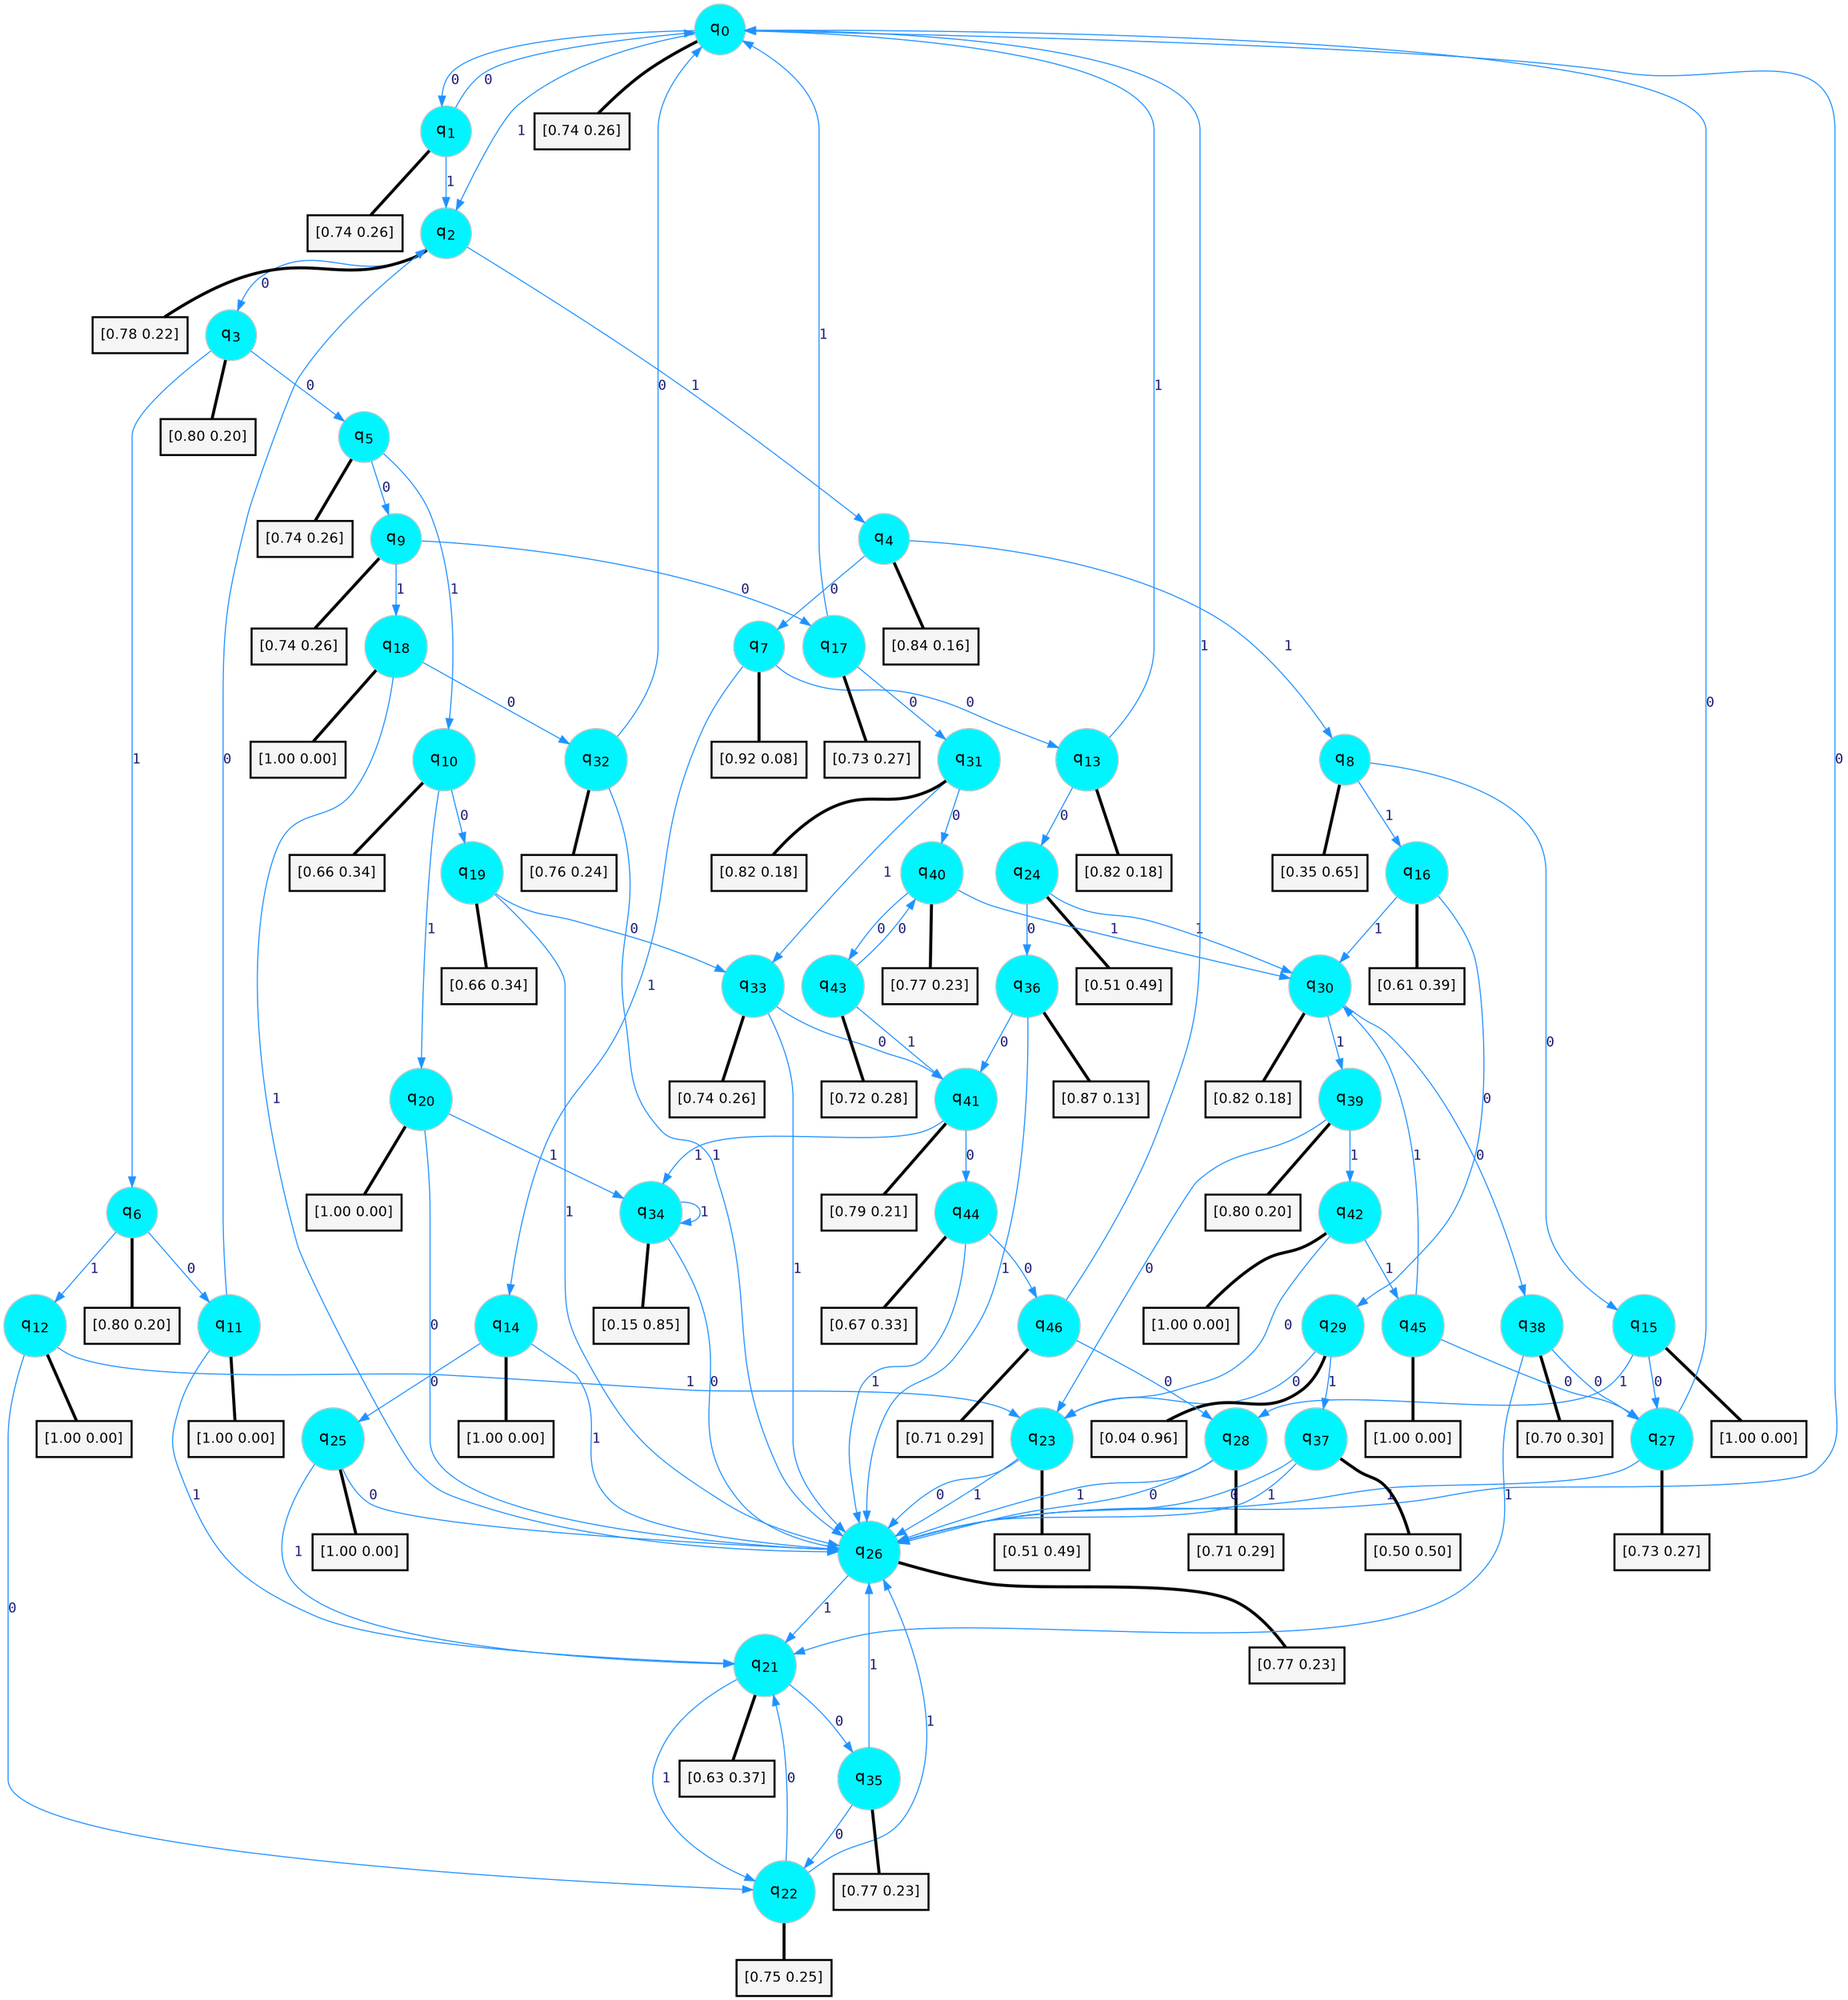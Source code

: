 digraph G {
graph [
bgcolor=transparent, dpi=300, rankdir=TD, size="40,25"];
node [
color=gray, fillcolor=turquoise1, fontcolor=black, fontname=Helvetica, fontsize=16, fontweight=bold, shape=circle, style=filled];
edge [
arrowsize=1, color=dodgerblue1, fontcolor=midnightblue, fontname=courier, fontweight=bold, penwidth=1, style=solid, weight=20];
0[label=<q<SUB>0</SUB>>];
1[label=<q<SUB>1</SUB>>];
2[label=<q<SUB>2</SUB>>];
3[label=<q<SUB>3</SUB>>];
4[label=<q<SUB>4</SUB>>];
5[label=<q<SUB>5</SUB>>];
6[label=<q<SUB>6</SUB>>];
7[label=<q<SUB>7</SUB>>];
8[label=<q<SUB>8</SUB>>];
9[label=<q<SUB>9</SUB>>];
10[label=<q<SUB>10</SUB>>];
11[label=<q<SUB>11</SUB>>];
12[label=<q<SUB>12</SUB>>];
13[label=<q<SUB>13</SUB>>];
14[label=<q<SUB>14</SUB>>];
15[label=<q<SUB>15</SUB>>];
16[label=<q<SUB>16</SUB>>];
17[label=<q<SUB>17</SUB>>];
18[label=<q<SUB>18</SUB>>];
19[label=<q<SUB>19</SUB>>];
20[label=<q<SUB>20</SUB>>];
21[label=<q<SUB>21</SUB>>];
22[label=<q<SUB>22</SUB>>];
23[label=<q<SUB>23</SUB>>];
24[label=<q<SUB>24</SUB>>];
25[label=<q<SUB>25</SUB>>];
26[label=<q<SUB>26</SUB>>];
27[label=<q<SUB>27</SUB>>];
28[label=<q<SUB>28</SUB>>];
29[label=<q<SUB>29</SUB>>];
30[label=<q<SUB>30</SUB>>];
31[label=<q<SUB>31</SUB>>];
32[label=<q<SUB>32</SUB>>];
33[label=<q<SUB>33</SUB>>];
34[label=<q<SUB>34</SUB>>];
35[label=<q<SUB>35</SUB>>];
36[label=<q<SUB>36</SUB>>];
37[label=<q<SUB>37</SUB>>];
38[label=<q<SUB>38</SUB>>];
39[label=<q<SUB>39</SUB>>];
40[label=<q<SUB>40</SUB>>];
41[label=<q<SUB>41</SUB>>];
42[label=<q<SUB>42</SUB>>];
43[label=<q<SUB>43</SUB>>];
44[label=<q<SUB>44</SUB>>];
45[label=<q<SUB>45</SUB>>];
46[label=<q<SUB>46</SUB>>];
47[label="[0.74 0.26]", shape=box,fontcolor=black, fontname=Helvetica, fontsize=14, penwidth=2, fillcolor=whitesmoke,color=black];
48[label="[0.74 0.26]", shape=box,fontcolor=black, fontname=Helvetica, fontsize=14, penwidth=2, fillcolor=whitesmoke,color=black];
49[label="[0.78 0.22]", shape=box,fontcolor=black, fontname=Helvetica, fontsize=14, penwidth=2, fillcolor=whitesmoke,color=black];
50[label="[0.80 0.20]", shape=box,fontcolor=black, fontname=Helvetica, fontsize=14, penwidth=2, fillcolor=whitesmoke,color=black];
51[label="[0.84 0.16]", shape=box,fontcolor=black, fontname=Helvetica, fontsize=14, penwidth=2, fillcolor=whitesmoke,color=black];
52[label="[0.74 0.26]", shape=box,fontcolor=black, fontname=Helvetica, fontsize=14, penwidth=2, fillcolor=whitesmoke,color=black];
53[label="[0.80 0.20]", shape=box,fontcolor=black, fontname=Helvetica, fontsize=14, penwidth=2, fillcolor=whitesmoke,color=black];
54[label="[0.92 0.08]", shape=box,fontcolor=black, fontname=Helvetica, fontsize=14, penwidth=2, fillcolor=whitesmoke,color=black];
55[label="[0.35 0.65]", shape=box,fontcolor=black, fontname=Helvetica, fontsize=14, penwidth=2, fillcolor=whitesmoke,color=black];
56[label="[0.74 0.26]", shape=box,fontcolor=black, fontname=Helvetica, fontsize=14, penwidth=2, fillcolor=whitesmoke,color=black];
57[label="[0.66 0.34]", shape=box,fontcolor=black, fontname=Helvetica, fontsize=14, penwidth=2, fillcolor=whitesmoke,color=black];
58[label="[1.00 0.00]", shape=box,fontcolor=black, fontname=Helvetica, fontsize=14, penwidth=2, fillcolor=whitesmoke,color=black];
59[label="[1.00 0.00]", shape=box,fontcolor=black, fontname=Helvetica, fontsize=14, penwidth=2, fillcolor=whitesmoke,color=black];
60[label="[0.82 0.18]", shape=box,fontcolor=black, fontname=Helvetica, fontsize=14, penwidth=2, fillcolor=whitesmoke,color=black];
61[label="[1.00 0.00]", shape=box,fontcolor=black, fontname=Helvetica, fontsize=14, penwidth=2, fillcolor=whitesmoke,color=black];
62[label="[1.00 0.00]", shape=box,fontcolor=black, fontname=Helvetica, fontsize=14, penwidth=2, fillcolor=whitesmoke,color=black];
63[label="[0.61 0.39]", shape=box,fontcolor=black, fontname=Helvetica, fontsize=14, penwidth=2, fillcolor=whitesmoke,color=black];
64[label="[0.73 0.27]", shape=box,fontcolor=black, fontname=Helvetica, fontsize=14, penwidth=2, fillcolor=whitesmoke,color=black];
65[label="[1.00 0.00]", shape=box,fontcolor=black, fontname=Helvetica, fontsize=14, penwidth=2, fillcolor=whitesmoke,color=black];
66[label="[0.66 0.34]", shape=box,fontcolor=black, fontname=Helvetica, fontsize=14, penwidth=2, fillcolor=whitesmoke,color=black];
67[label="[1.00 0.00]", shape=box,fontcolor=black, fontname=Helvetica, fontsize=14, penwidth=2, fillcolor=whitesmoke,color=black];
68[label="[0.63 0.37]", shape=box,fontcolor=black, fontname=Helvetica, fontsize=14, penwidth=2, fillcolor=whitesmoke,color=black];
69[label="[0.75 0.25]", shape=box,fontcolor=black, fontname=Helvetica, fontsize=14, penwidth=2, fillcolor=whitesmoke,color=black];
70[label="[0.51 0.49]", shape=box,fontcolor=black, fontname=Helvetica, fontsize=14, penwidth=2, fillcolor=whitesmoke,color=black];
71[label="[0.51 0.49]", shape=box,fontcolor=black, fontname=Helvetica, fontsize=14, penwidth=2, fillcolor=whitesmoke,color=black];
72[label="[1.00 0.00]", shape=box,fontcolor=black, fontname=Helvetica, fontsize=14, penwidth=2, fillcolor=whitesmoke,color=black];
73[label="[0.77 0.23]", shape=box,fontcolor=black, fontname=Helvetica, fontsize=14, penwidth=2, fillcolor=whitesmoke,color=black];
74[label="[0.73 0.27]", shape=box,fontcolor=black, fontname=Helvetica, fontsize=14, penwidth=2, fillcolor=whitesmoke,color=black];
75[label="[0.71 0.29]", shape=box,fontcolor=black, fontname=Helvetica, fontsize=14, penwidth=2, fillcolor=whitesmoke,color=black];
76[label="[0.04 0.96]", shape=box,fontcolor=black, fontname=Helvetica, fontsize=14, penwidth=2, fillcolor=whitesmoke,color=black];
77[label="[0.82 0.18]", shape=box,fontcolor=black, fontname=Helvetica, fontsize=14, penwidth=2, fillcolor=whitesmoke,color=black];
78[label="[0.82 0.18]", shape=box,fontcolor=black, fontname=Helvetica, fontsize=14, penwidth=2, fillcolor=whitesmoke,color=black];
79[label="[0.76 0.24]", shape=box,fontcolor=black, fontname=Helvetica, fontsize=14, penwidth=2, fillcolor=whitesmoke,color=black];
80[label="[0.74 0.26]", shape=box,fontcolor=black, fontname=Helvetica, fontsize=14, penwidth=2, fillcolor=whitesmoke,color=black];
81[label="[0.15 0.85]", shape=box,fontcolor=black, fontname=Helvetica, fontsize=14, penwidth=2, fillcolor=whitesmoke,color=black];
82[label="[0.77 0.23]", shape=box,fontcolor=black, fontname=Helvetica, fontsize=14, penwidth=2, fillcolor=whitesmoke,color=black];
83[label="[0.87 0.13]", shape=box,fontcolor=black, fontname=Helvetica, fontsize=14, penwidth=2, fillcolor=whitesmoke,color=black];
84[label="[0.50 0.50]", shape=box,fontcolor=black, fontname=Helvetica, fontsize=14, penwidth=2, fillcolor=whitesmoke,color=black];
85[label="[0.70 0.30]", shape=box,fontcolor=black, fontname=Helvetica, fontsize=14, penwidth=2, fillcolor=whitesmoke,color=black];
86[label="[0.80 0.20]", shape=box,fontcolor=black, fontname=Helvetica, fontsize=14, penwidth=2, fillcolor=whitesmoke,color=black];
87[label="[0.77 0.23]", shape=box,fontcolor=black, fontname=Helvetica, fontsize=14, penwidth=2, fillcolor=whitesmoke,color=black];
88[label="[0.79 0.21]", shape=box,fontcolor=black, fontname=Helvetica, fontsize=14, penwidth=2, fillcolor=whitesmoke,color=black];
89[label="[1.00 0.00]", shape=box,fontcolor=black, fontname=Helvetica, fontsize=14, penwidth=2, fillcolor=whitesmoke,color=black];
90[label="[0.72 0.28]", shape=box,fontcolor=black, fontname=Helvetica, fontsize=14, penwidth=2, fillcolor=whitesmoke,color=black];
91[label="[0.67 0.33]", shape=box,fontcolor=black, fontname=Helvetica, fontsize=14, penwidth=2, fillcolor=whitesmoke,color=black];
92[label="[1.00 0.00]", shape=box,fontcolor=black, fontname=Helvetica, fontsize=14, penwidth=2, fillcolor=whitesmoke,color=black];
93[label="[0.71 0.29]", shape=box,fontcolor=black, fontname=Helvetica, fontsize=14, penwidth=2, fillcolor=whitesmoke,color=black];
0->1 [label=0];
0->2 [label=1];
0->47 [arrowhead=none, penwidth=3,color=black];
1->0 [label=0];
1->2 [label=1];
1->48 [arrowhead=none, penwidth=3,color=black];
2->3 [label=0];
2->4 [label=1];
2->49 [arrowhead=none, penwidth=3,color=black];
3->5 [label=0];
3->6 [label=1];
3->50 [arrowhead=none, penwidth=3,color=black];
4->7 [label=0];
4->8 [label=1];
4->51 [arrowhead=none, penwidth=3,color=black];
5->9 [label=0];
5->10 [label=1];
5->52 [arrowhead=none, penwidth=3,color=black];
6->11 [label=0];
6->12 [label=1];
6->53 [arrowhead=none, penwidth=3,color=black];
7->13 [label=0];
7->14 [label=1];
7->54 [arrowhead=none, penwidth=3,color=black];
8->15 [label=0];
8->16 [label=1];
8->55 [arrowhead=none, penwidth=3,color=black];
9->17 [label=0];
9->18 [label=1];
9->56 [arrowhead=none, penwidth=3,color=black];
10->19 [label=0];
10->20 [label=1];
10->57 [arrowhead=none, penwidth=3,color=black];
11->2 [label=0];
11->21 [label=1];
11->58 [arrowhead=none, penwidth=3,color=black];
12->22 [label=0];
12->23 [label=1];
12->59 [arrowhead=none, penwidth=3,color=black];
13->24 [label=0];
13->0 [label=1];
13->60 [arrowhead=none, penwidth=3,color=black];
14->25 [label=0];
14->26 [label=1];
14->61 [arrowhead=none, penwidth=3,color=black];
15->27 [label=0];
15->28 [label=1];
15->62 [arrowhead=none, penwidth=3,color=black];
16->29 [label=0];
16->30 [label=1];
16->63 [arrowhead=none, penwidth=3,color=black];
17->31 [label=0];
17->0 [label=1];
17->64 [arrowhead=none, penwidth=3,color=black];
18->32 [label=0];
18->26 [label=1];
18->65 [arrowhead=none, penwidth=3,color=black];
19->33 [label=0];
19->26 [label=1];
19->66 [arrowhead=none, penwidth=3,color=black];
20->26 [label=0];
20->34 [label=1];
20->67 [arrowhead=none, penwidth=3,color=black];
21->35 [label=0];
21->22 [label=1];
21->68 [arrowhead=none, penwidth=3,color=black];
22->21 [label=0];
22->26 [label=1];
22->69 [arrowhead=none, penwidth=3,color=black];
23->26 [label=0];
23->26 [label=1];
23->70 [arrowhead=none, penwidth=3,color=black];
24->36 [label=0];
24->30 [label=1];
24->71 [arrowhead=none, penwidth=3,color=black];
25->26 [label=0];
25->21 [label=1];
25->72 [arrowhead=none, penwidth=3,color=black];
26->0 [label=0];
26->21 [label=1];
26->73 [arrowhead=none, penwidth=3,color=black];
27->0 [label=0];
27->26 [label=1];
27->74 [arrowhead=none, penwidth=3,color=black];
28->26 [label=0];
28->26 [label=1];
28->75 [arrowhead=none, penwidth=3,color=black];
29->23 [label=0];
29->37 [label=1];
29->76 [arrowhead=none, penwidth=3,color=black];
30->38 [label=0];
30->39 [label=1];
30->77 [arrowhead=none, penwidth=3,color=black];
31->40 [label=0];
31->33 [label=1];
31->78 [arrowhead=none, penwidth=3,color=black];
32->0 [label=0];
32->26 [label=1];
32->79 [arrowhead=none, penwidth=3,color=black];
33->41 [label=0];
33->26 [label=1];
33->80 [arrowhead=none, penwidth=3,color=black];
34->26 [label=0];
34->34 [label=1];
34->81 [arrowhead=none, penwidth=3,color=black];
35->22 [label=0];
35->26 [label=1];
35->82 [arrowhead=none, penwidth=3,color=black];
36->41 [label=0];
36->26 [label=1];
36->83 [arrowhead=none, penwidth=3,color=black];
37->26 [label=0];
37->26 [label=1];
37->84 [arrowhead=none, penwidth=3,color=black];
38->27 [label=0];
38->21 [label=1];
38->85 [arrowhead=none, penwidth=3,color=black];
39->23 [label=0];
39->42 [label=1];
39->86 [arrowhead=none, penwidth=3,color=black];
40->43 [label=0];
40->30 [label=1];
40->87 [arrowhead=none, penwidth=3,color=black];
41->44 [label=0];
41->34 [label=1];
41->88 [arrowhead=none, penwidth=3,color=black];
42->23 [label=0];
42->45 [label=1];
42->89 [arrowhead=none, penwidth=3,color=black];
43->40 [label=0];
43->41 [label=1];
43->90 [arrowhead=none, penwidth=3,color=black];
44->46 [label=0];
44->26 [label=1];
44->91 [arrowhead=none, penwidth=3,color=black];
45->27 [label=0];
45->30 [label=1];
45->92 [arrowhead=none, penwidth=3,color=black];
46->28 [label=0];
46->0 [label=1];
46->93 [arrowhead=none, penwidth=3,color=black];
}

